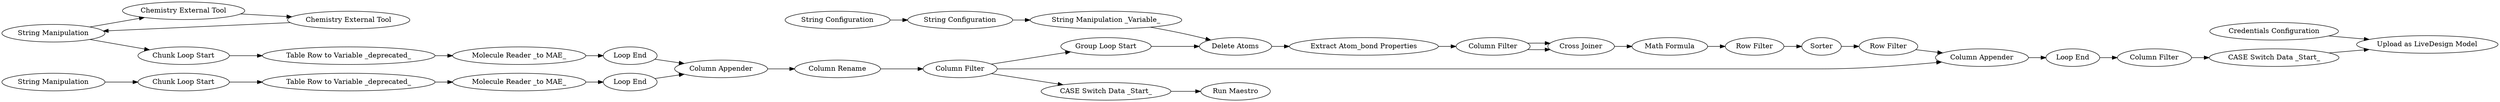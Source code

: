digraph {
	38 [label="Column Filter"]
	56 [label="Upload as LiveDesign Model"]
	139 [label="Credentials Configuration"]
	452 [label="CSV Reader _deprecated_"]
	15420 [label="String Configuration"]
	15584 [label="String Manipulation _Variable_"]
	15652 [label="CASE Switch Data _Start_"]
	15663 [label="Chemistry External Tool"]
	141 [label="Molecule Reader _to MAE_"]
	144 [label="Table Row to Variable _deprecated_"]
	147 [label="Loop End"]
	148 [label="Chunk Loop Start"]
	435 [label="Column Rename"]
	451 [label="Column Filter"]
	452 [label="String Manipulation"]
	453 [label="String Manipulation"]
	454 [label="Loop End"]
	455 [label="Chunk Loop Start"]
	456 [label="Table Row to Variable _deprecated_"]
	457 [label="Molecule Reader _to MAE_"]
	458 [label="Column Appender"]
	15665 [label="Chemistry External Tool"]
	15688 [label="Math Formula"]
	15689 [label="Extract Atom_bond Properties"]
	15691 [label="Cross Joiner"]
	15692 [label="Column Filter"]
	15694 [label=Sorter]
	15697 [label="Row Filter"]
	15698 [label="Group Loop Start"]
	15699 [label="Column Appender"]
	15700 [label="Loop End"]
	15704 [label="Delete Atoms"]
	15706 [label="String Configuration"]
	15707 [label="Row Filter"]
	15708 [label="Run Maestro"]
	15709 [label="CASE Switch Data _Start_"]
	141 -> 147
	144 -> 141
	147 -> 458
	148 -> 144
	435 -> 451
	452 -> 148
	453 -> 455
	454 -> 458
	455 -> 456
	456 -> 457
	457 -> 454
	458 -> 435
	38 -> 15652
	139 -> 56
	452 -> 15663
	15420 -> 15706
	15584 -> 15704
	15652 -> 56
	15663 -> 15665
	451 -> 15698
	451 -> 15699
	451 -> 15709
	15665 -> 452
	15688 -> 15707
	15689 -> 15692
	15691 -> 15688
	15692 -> 15691
	15692 -> 15691
	15694 -> 15697
	15697 -> 15699
	15698 -> 15704
	15699 -> 15700
	15700 -> 38
	15704 -> 15689
	15706 -> 15584
	15707 -> 15694
	15709 -> 15708
	rankdir=LR
}
